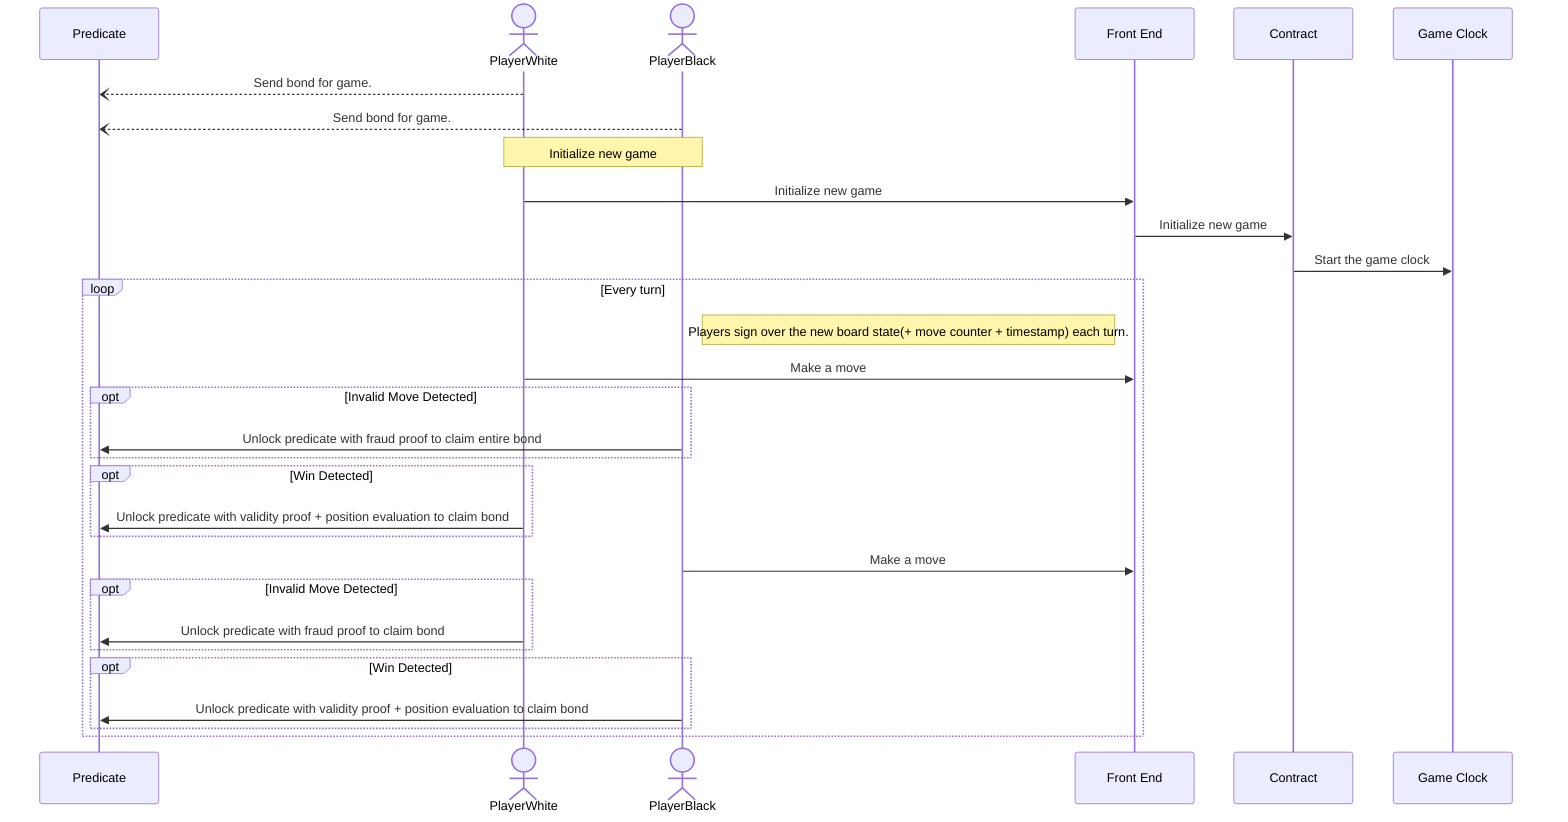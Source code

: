 sequenceDiagram
    participant P as Predicate
    actor W as PlayerWhite
    actor B as PlayerBlack
    participant UI as Front End
    participant C as Contract
    participant Clock as Game Clock
    W--)P: Send bond for game.
    B--)P: Send bond for game.
    note over W, B: Initialize new game
    W->>UI: Initialize new game
    UI->>C: Initialize new game
    C->>Clock: Start the game clock
    loop Every turn
        note left of UI: Players sign over the new board state(+ move counter + timestamp) each turn.
        W->>UI: Make a move
        opt Invalid Move Detected
            B->>P: Unlock predicate with fraud proof to claim entire bond
        end
        opt Win Detected
            W->>P: Unlock predicate with validity proof + position evaluation to claim bond
        end
        B->>UI: Make a move
        opt Invalid Move Detected
            W->>P: Unlock predicate with fraud proof to claim bond
        end
        opt Win Detected
            B->>P: Unlock predicate with validity proof + position evaluation to claim bond
        end
    end